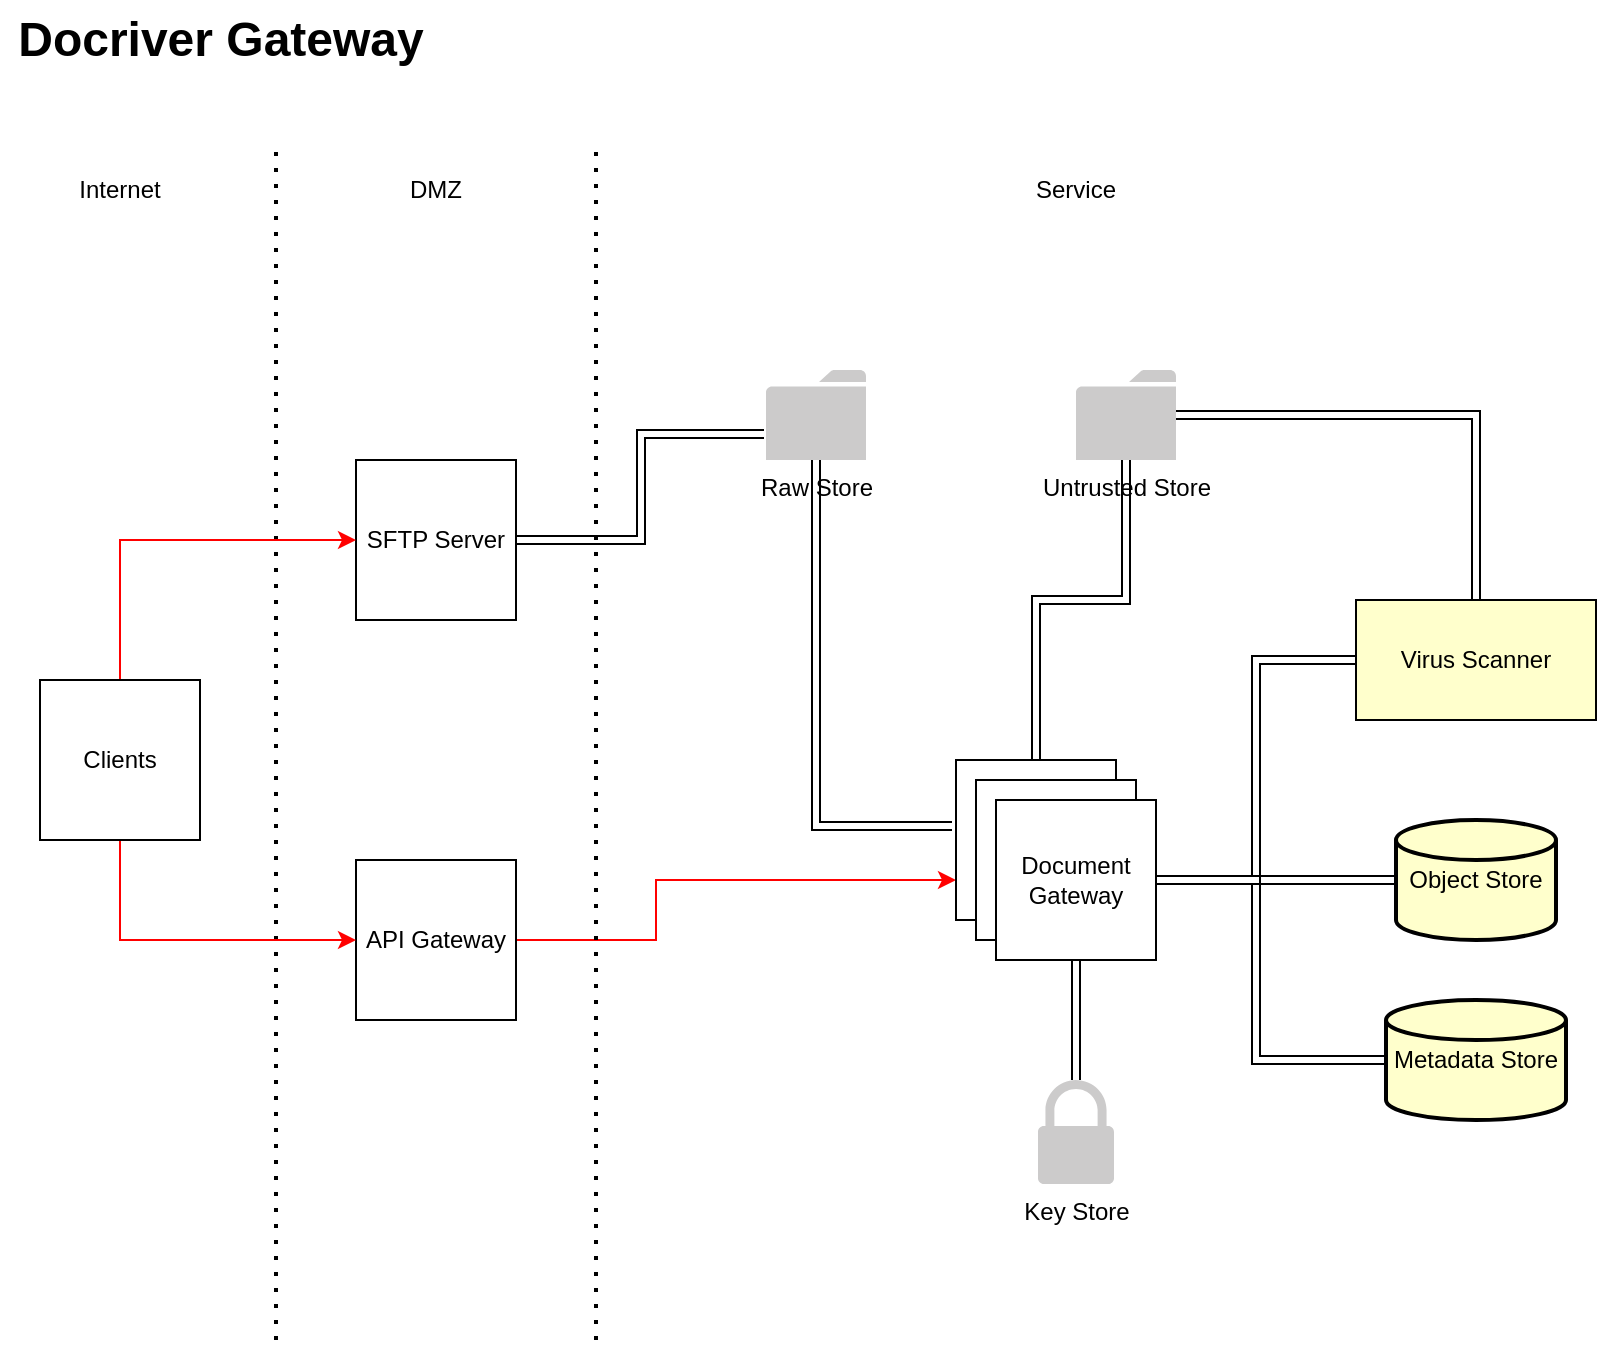<mxfile version="24.6.4" type="device">
  <diagram name="Page-1" id="yH4IMquttAJJuaerMJDX">
    <mxGraphModel dx="1434" dy="722" grid="1" gridSize="10" guides="1" tooltips="1" connect="1" arrows="1" fold="1" page="1" pageScale="1" pageWidth="850" pageHeight="1100" math="0" shadow="0">
      <root>
        <mxCell id="0" />
        <mxCell id="1" parent="0" />
        <mxCell id="4Yihj41GAZP0xY6Qb1w6-1" value="" style="endArrow=none;dashed=1;html=1;dashPattern=1 3;strokeWidth=2;rounded=0;" edge="1" parent="1">
          <mxGeometry width="50" height="50" relative="1" as="geometry">
            <mxPoint x="138" y="680" as="sourcePoint" />
            <mxPoint x="138" y="80" as="targetPoint" />
          </mxGeometry>
        </mxCell>
        <mxCell id="4Yihj41GAZP0xY6Qb1w6-9" style="edgeStyle=orthogonalEdgeStyle;rounded=0;orthogonalLoop=1;jettySize=auto;html=1;exitX=1;exitY=0.5;exitDx=0;exitDy=0;entryX=0;entryY=0.75;entryDx=0;entryDy=0;strokeColor=#FF0000;" edge="1" parent="1" source="4Yihj41GAZP0xY6Qb1w6-2" target="4Yihj41GAZP0xY6Qb1w6-5">
          <mxGeometry relative="1" as="geometry">
            <Array as="points">
              <mxPoint x="328" y="480" />
              <mxPoint x="328" y="450" />
            </Array>
          </mxGeometry>
        </mxCell>
        <mxCell id="4Yihj41GAZP0xY6Qb1w6-2" value="API Gateway" style="whiteSpace=wrap;html=1;aspect=fixed;" vertex="1" parent="1">
          <mxGeometry x="178" y="440" width="80" height="80" as="geometry" />
        </mxCell>
        <mxCell id="4Yihj41GAZP0xY6Qb1w6-11" style="edgeStyle=orthogonalEdgeStyle;rounded=0;orthogonalLoop=1;jettySize=auto;html=1;exitX=1;exitY=0.5;exitDx=0;exitDy=0;shape=link;entryX=-0.02;entryY=0.711;entryDx=0;entryDy=0;entryPerimeter=0;" edge="1" parent="1" source="4Yihj41GAZP0xY6Qb1w6-3" target="4Yihj41GAZP0xY6Qb1w6-10">
          <mxGeometry relative="1" as="geometry" />
        </mxCell>
        <mxCell id="4Yihj41GAZP0xY6Qb1w6-3" value="SFTP Server" style="whiteSpace=wrap;html=1;aspect=fixed;" vertex="1" parent="1">
          <mxGeometry x="178" y="240" width="80" height="80" as="geometry" />
        </mxCell>
        <mxCell id="4Yihj41GAZP0xY6Qb1w6-4" value="" style="endArrow=none;dashed=1;html=1;dashPattern=1 3;strokeWidth=2;rounded=0;" edge="1" parent="1">
          <mxGeometry width="50" height="50" relative="1" as="geometry">
            <mxPoint x="298" y="680" as="sourcePoint" />
            <mxPoint x="298" y="80" as="targetPoint" />
          </mxGeometry>
        </mxCell>
        <mxCell id="4Yihj41GAZP0xY6Qb1w6-13" style="edgeStyle=orthogonalEdgeStyle;rounded=0;orthogonalLoop=1;jettySize=auto;html=1;exitX=-0.025;exitY=0.413;exitDx=0;exitDy=0;shape=link;exitPerimeter=0;" edge="1" parent="1" source="4Yihj41GAZP0xY6Qb1w6-5" target="4Yihj41GAZP0xY6Qb1w6-10">
          <mxGeometry relative="1" as="geometry" />
        </mxCell>
        <mxCell id="4Yihj41GAZP0xY6Qb1w6-14" style="edgeStyle=orthogonalEdgeStyle;rounded=0;orthogonalLoop=1;jettySize=auto;html=1;exitX=0.5;exitY=0;exitDx=0;exitDy=0;shape=link;width=4;" edge="1" parent="1" source="4Yihj41GAZP0xY6Qb1w6-5" target="4Yihj41GAZP0xY6Qb1w6-12">
          <mxGeometry relative="1" as="geometry">
            <Array as="points">
              <mxPoint x="518" y="310" />
              <mxPoint x="563" y="310" />
            </Array>
          </mxGeometry>
        </mxCell>
        <mxCell id="4Yihj41GAZP0xY6Qb1w6-10" value="Raw Store" style="sketch=0;pointerEvents=1;shadow=0;dashed=0;html=1;strokeColor=none;labelPosition=center;verticalLabelPosition=bottom;verticalAlign=top;outlineConnect=0;align=center;shape=mxgraph.office.concepts.folder;fillColor=#CCCBCB;" vertex="1" parent="1">
          <mxGeometry x="383" y="195" width="50" height="45" as="geometry" />
        </mxCell>
        <mxCell id="4Yihj41GAZP0xY6Qb1w6-19" style="edgeStyle=orthogonalEdgeStyle;rounded=0;orthogonalLoop=1;jettySize=auto;html=1;entryX=0.5;entryY=0;entryDx=0;entryDy=0;shape=link;" edge="1" parent="1" source="4Yihj41GAZP0xY6Qb1w6-12" target="4Yihj41GAZP0xY6Qb1w6-15">
          <mxGeometry relative="1" as="geometry" />
        </mxCell>
        <mxCell id="4Yihj41GAZP0xY6Qb1w6-12" value="Untrusted Store" style="sketch=0;pointerEvents=1;shadow=0;dashed=0;html=1;strokeColor=none;labelPosition=center;verticalLabelPosition=bottom;verticalAlign=top;outlineConnect=0;align=center;shape=mxgraph.office.concepts.folder;fillColor=#CCCBCB;" vertex="1" parent="1">
          <mxGeometry x="538" y="195" width="50" height="45" as="geometry" />
        </mxCell>
        <mxCell id="4Yihj41GAZP0xY6Qb1w6-15" value="Virus Scanner" style="rounded=0;whiteSpace=wrap;html=1;fillColor=#FFFFCC;" vertex="1" parent="1">
          <mxGeometry x="678" y="310" width="120" height="60" as="geometry" />
        </mxCell>
        <mxCell id="4Yihj41GAZP0xY6Qb1w6-16" value="Object Store" style="strokeWidth=2;html=1;shape=mxgraph.flowchart.database;whiteSpace=wrap;fillColor=#FFFFCC;" vertex="1" parent="1">
          <mxGeometry x="698" y="420" width="80" height="60" as="geometry" />
        </mxCell>
        <mxCell id="4Yihj41GAZP0xY6Qb1w6-17" value="Metadata Store" style="strokeWidth=2;html=1;shape=mxgraph.flowchart.database;whiteSpace=wrap;fillColor=#FFFFCC;" vertex="1" parent="1">
          <mxGeometry x="693" y="510" width="90" height="60" as="geometry" />
        </mxCell>
        <mxCell id="4Yihj41GAZP0xY6Qb1w6-18" value="" style="group" vertex="1" connectable="0" parent="1">
          <mxGeometry x="478" y="390" width="100" height="100" as="geometry" />
        </mxCell>
        <mxCell id="4Yihj41GAZP0xY6Qb1w6-5" value="" style="whiteSpace=wrap;html=1;aspect=fixed;" vertex="1" parent="4Yihj41GAZP0xY6Qb1w6-18">
          <mxGeometry width="80" height="80" as="geometry" />
        </mxCell>
        <mxCell id="4Yihj41GAZP0xY6Qb1w6-6" value="" style="whiteSpace=wrap;html=1;aspect=fixed;" vertex="1" parent="4Yihj41GAZP0xY6Qb1w6-18">
          <mxGeometry x="10" y="10" width="80" height="80" as="geometry" />
        </mxCell>
        <mxCell id="4Yihj41GAZP0xY6Qb1w6-7" value="Document Gateway" style="whiteSpace=wrap;html=1;aspect=fixed;" vertex="1" parent="4Yihj41GAZP0xY6Qb1w6-18">
          <mxGeometry x="20" y="20" width="80" height="80" as="geometry" />
        </mxCell>
        <mxCell id="4Yihj41GAZP0xY6Qb1w6-20" style="edgeStyle=orthogonalEdgeStyle;rounded=0;orthogonalLoop=1;jettySize=auto;html=1;exitX=1;exitY=0.5;exitDx=0;exitDy=0;entryX=0;entryY=0.5;entryDx=0;entryDy=0;shape=link;" edge="1" parent="1" source="4Yihj41GAZP0xY6Qb1w6-7" target="4Yihj41GAZP0xY6Qb1w6-15">
          <mxGeometry relative="1" as="geometry" />
        </mxCell>
        <mxCell id="4Yihj41GAZP0xY6Qb1w6-21" style="edgeStyle=orthogonalEdgeStyle;rounded=0;orthogonalLoop=1;jettySize=auto;html=1;exitX=1;exitY=0.5;exitDx=0;exitDy=0;entryX=0;entryY=0.5;entryDx=0;entryDy=0;entryPerimeter=0;shape=link;" edge="1" parent="1" source="4Yihj41GAZP0xY6Qb1w6-7" target="4Yihj41GAZP0xY6Qb1w6-16">
          <mxGeometry relative="1" as="geometry" />
        </mxCell>
        <mxCell id="4Yihj41GAZP0xY6Qb1w6-22" style="edgeStyle=orthogonalEdgeStyle;rounded=0;orthogonalLoop=1;jettySize=auto;html=1;exitX=1;exitY=0.5;exitDx=0;exitDy=0;entryX=0;entryY=0.5;entryDx=0;entryDy=0;entryPerimeter=0;shape=link;" edge="1" parent="1" source="4Yihj41GAZP0xY6Qb1w6-7" target="4Yihj41GAZP0xY6Qb1w6-17">
          <mxGeometry relative="1" as="geometry">
            <Array as="points">
              <mxPoint x="628" y="450" />
              <mxPoint x="628" y="540" />
            </Array>
          </mxGeometry>
        </mxCell>
        <mxCell id="4Yihj41GAZP0xY6Qb1w6-23" value="Key Store" style="sketch=0;pointerEvents=1;shadow=0;dashed=0;html=1;strokeColor=none;labelPosition=center;verticalLabelPosition=bottom;verticalAlign=top;outlineConnect=0;align=center;shape=mxgraph.office.security.lock_protected;fillColor=#CCCBCB;" vertex="1" parent="1">
          <mxGeometry x="519" y="550" width="38" height="52" as="geometry" />
        </mxCell>
        <mxCell id="4Yihj41GAZP0xY6Qb1w6-24" style="edgeStyle=orthogonalEdgeStyle;rounded=0;orthogonalLoop=1;jettySize=auto;html=1;exitX=0.5;exitY=1;exitDx=0;exitDy=0;shape=link;" edge="1" parent="1" source="4Yihj41GAZP0xY6Qb1w6-7" target="4Yihj41GAZP0xY6Qb1w6-23">
          <mxGeometry relative="1" as="geometry" />
        </mxCell>
        <mxCell id="4Yihj41GAZP0xY6Qb1w6-25" value="DMZ" style="text;html=1;align=center;verticalAlign=middle;whiteSpace=wrap;rounded=0;" vertex="1" parent="1">
          <mxGeometry x="188" y="90" width="60" height="30" as="geometry" />
        </mxCell>
        <mxCell id="4Yihj41GAZP0xY6Qb1w6-26" value="Service" style="text;html=1;align=center;verticalAlign=middle;whiteSpace=wrap;rounded=0;" vertex="1" parent="1">
          <mxGeometry x="508" y="90" width="60" height="30" as="geometry" />
        </mxCell>
        <mxCell id="4Yihj41GAZP0xY6Qb1w6-27" value="Internet" style="text;html=1;align=center;verticalAlign=middle;whiteSpace=wrap;rounded=0;" vertex="1" parent="1">
          <mxGeometry x="30" y="90" width="60" height="30" as="geometry" />
        </mxCell>
        <mxCell id="4Yihj41GAZP0xY6Qb1w6-29" style="edgeStyle=orthogonalEdgeStyle;rounded=0;orthogonalLoop=1;jettySize=auto;html=1;exitX=0.5;exitY=0;exitDx=0;exitDy=0;entryX=0;entryY=0.5;entryDx=0;entryDy=0;strokeColor=#FF0000;" edge="1" parent="1" source="4Yihj41GAZP0xY6Qb1w6-28" target="4Yihj41GAZP0xY6Qb1w6-3">
          <mxGeometry relative="1" as="geometry" />
        </mxCell>
        <mxCell id="4Yihj41GAZP0xY6Qb1w6-30" style="edgeStyle=orthogonalEdgeStyle;rounded=0;orthogonalLoop=1;jettySize=auto;html=1;exitX=0.5;exitY=1;exitDx=0;exitDy=0;entryX=0;entryY=0.5;entryDx=0;entryDy=0;strokeColor=#FF0000;" edge="1" parent="1" source="4Yihj41GAZP0xY6Qb1w6-28" target="4Yihj41GAZP0xY6Qb1w6-2">
          <mxGeometry relative="1" as="geometry" />
        </mxCell>
        <mxCell id="4Yihj41GAZP0xY6Qb1w6-28" value="Clients" style="whiteSpace=wrap;html=1;aspect=fixed;" vertex="1" parent="1">
          <mxGeometry x="20" y="350" width="80" height="80" as="geometry" />
        </mxCell>
        <mxCell id="4Yihj41GAZP0xY6Qb1w6-31" value="Docriver Gateway" style="text;strokeColor=none;fillColor=none;html=1;fontSize=24;fontStyle=1;verticalAlign=middle;align=center;" vertex="1" parent="1">
          <mxGeometry y="10" width="220" height="40" as="geometry" />
        </mxCell>
      </root>
    </mxGraphModel>
  </diagram>
</mxfile>
